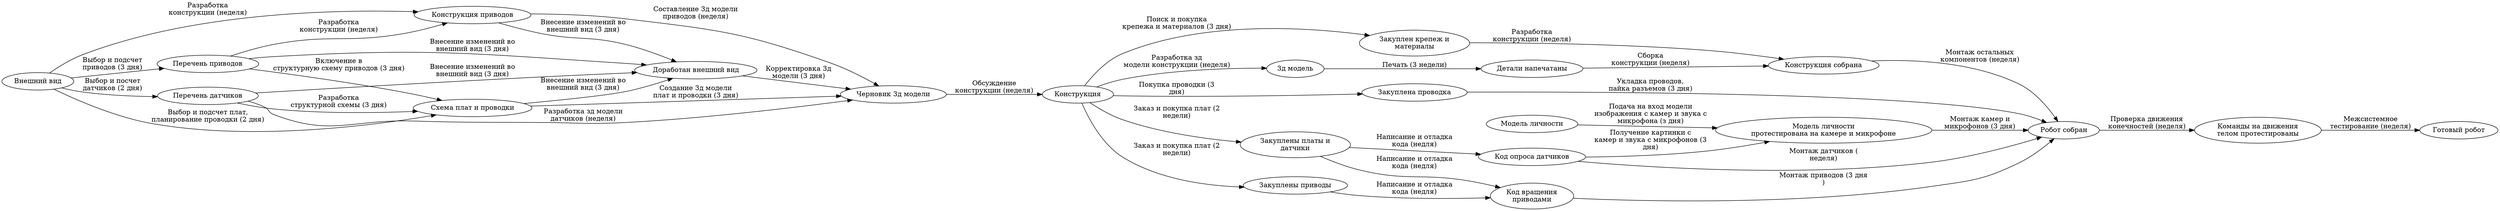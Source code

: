 digraph g {
	rankdir = LR
	"Конструкция приводов" -> "Доработан внешний вид" [label="Внесение изменений во\nвнешний вид (3 дня)", penwidth="1"]
	"Внешний вид" -> "Конструкция приводов" [label="Разработка\nконструкции (неделя)", penwidth="1"]
	"Конструкция собрана" -> "Робот собран" [label="Монтаж остальных\nкомпонентов (неделя)", penwidth="1"]
	"Код опроса датчиков" -> "Модель личности\nпротестирована на камере и микрофоне" [label="Получение картинки с\nкамер и звука с микрофонов (3\nдня)", penwidth="1"]
	"Перечень приводов" -> "Схема плат и проводки" [label="Включение в\nструктурную схему приводов (3 дня)", penwidth="1"]
	"Конструкция" -> "Закуплена проводка" [label="Покупка проводки (3\nдня)", penwidth="1"]
	"Конструкция" -> "Закуплен крепеж и\nматериалы" [label="Поиск и покупка\nкрепежа и материалов (3 дня)", penwidth="1"]
	"Робот собран" -> "Команды на движения\nтелом протестированы" [label="Проверка движения\nконечностей (неделя)", penwidth="1"]
	"Код вращения\nприводами" -> "Робот собран" [label="Монтаж приводов (3 дня\n)", penwidth="1"]
	"Конструкция" -> "3д модель" [label="Разработка зд\nмодели конструкции (неделя)", penwidth="1"]
	"Закуплена проводка" -> "Робот собран" [label="Укладка проводов,\nпайка разъемов (3 дня)", penwidth="1"]
	"Конструкция" -> "Закуплены приводы" [label="Заказ и покупка плат (2\nнедели)", penwidth="1"]
	"Конструкция" -> "Закуплены платы и\nдатчики" [label="Заказ и покупка плат (2\nнедели)", penwidth="1"]
	"Модель личности\nпротестирована на камере и микрофоне" -> "Робот собран" [label="Монтаж камер и\nмикрофонов (3 дня)", penwidth="1"]
	"Внешний вид" -> "Перечень датчиков" [label="Выбор и посчет\nдатчиков (2 дня)", penwidth="1"]
	"Перечень приводов" -> "Конструкция приводов" [label="Разработка\nконструкции (неделя)", penwidth="1"]
	"Конструкция приводов" -> "Черновик 3д модели" [label="Составление 3д модели\nприводов (неделя)", penwidth="1"]
	"Перечень датчиков" -> "Черновик 3д модели" [label="Разработка зд модели\nдатчиков (неделя)", penwidth="1"]
	"Внешний вид" -> "Перечень приводов" [label="Выбор и подсчет\nприводов (3 дня)", penwidth="1"]
	"Схема плат и проводки" -> "Доработан внешний вид" [label="Внесение изменений во\nвнешний вид (3 дня)", penwidth="1"]
	"Черновик 3д модели" -> "Конструкция" [label="Обсуждение\nконструкции (неделя)", penwidth="1"]
	"Закуплены приводы" -> "Код вращения\nприводами" [label="Написание и отладка\nкода (недля)", penwidth="1"]
	"Доработан внешний вид" -> "Черновик 3д модели" [label="Корректировка 3д\nмодели (3 дня)", penwidth="1"]
	"Модель личности" -> "Модель личности\nпротестирована на камере и микрофоне" [label="Подача на вход модели\nизображения с камер и звука с\nмикрофона (з дня)", penwidth="1"]
	"3д модель" -> "Детали напечатаны" [label="Печать (3 недели)", penwidth="1"]
	"Перечень датчиков" -> "Схема плат и проводки" [label="Разработка\nструктурной схемы (3 дня)", penwidth="1"]
	"Схема плат и проводки" -> "Черновик 3д модели" [label="Создание 3д модели\nплат и проводки (3 дня)", penwidth="1"]
	"Команды на движения\nтелом протестированы" -> "Готовый робот" [label="Межсистемное\nтестирование (неделя)", penwidth="1"]
	"Внешний вид" -> "Схема плат и проводки" [label="Выбор и подсчет плат,\nпланирование проводки (2 дня)", penwidth="1"]
	"Закуплен крепеж и\nматериалы" -> "Конструкция собрана" [label="Разработка\nконструкции (неделя)", penwidth="1"]
	"Закуплены платы и\nдатчики" -> "Код вращения\nприводами" [label="Написание и отладка\nкода (недля)", penwidth="1"]
	"Детали напечатаны" -> "Конструкция собрана" [label="Сборка\nконструкции (неделя)", penwidth="1"]
	"Закуплены платы и\nдатчики" -> "Код опроса датчиков" [label="Написание и отладка\nкода (недля)", penwidth="1"]
	"Перечень приводов" -> "Доработан внешний вид" [label="Внесение изменений во\nвнешний вид (3 дня)", penwidth="1"]
	"Код опроса датчиков" -> "Робот собран" [label="Монтаж датчиков (\nнеделя)", penwidth="1"]
	"Перечень датчиков" -> "Доработан внешний вид" [label="Внесение изменений во\nвнешний вид (3 дня)", penwidth="1"]
}

